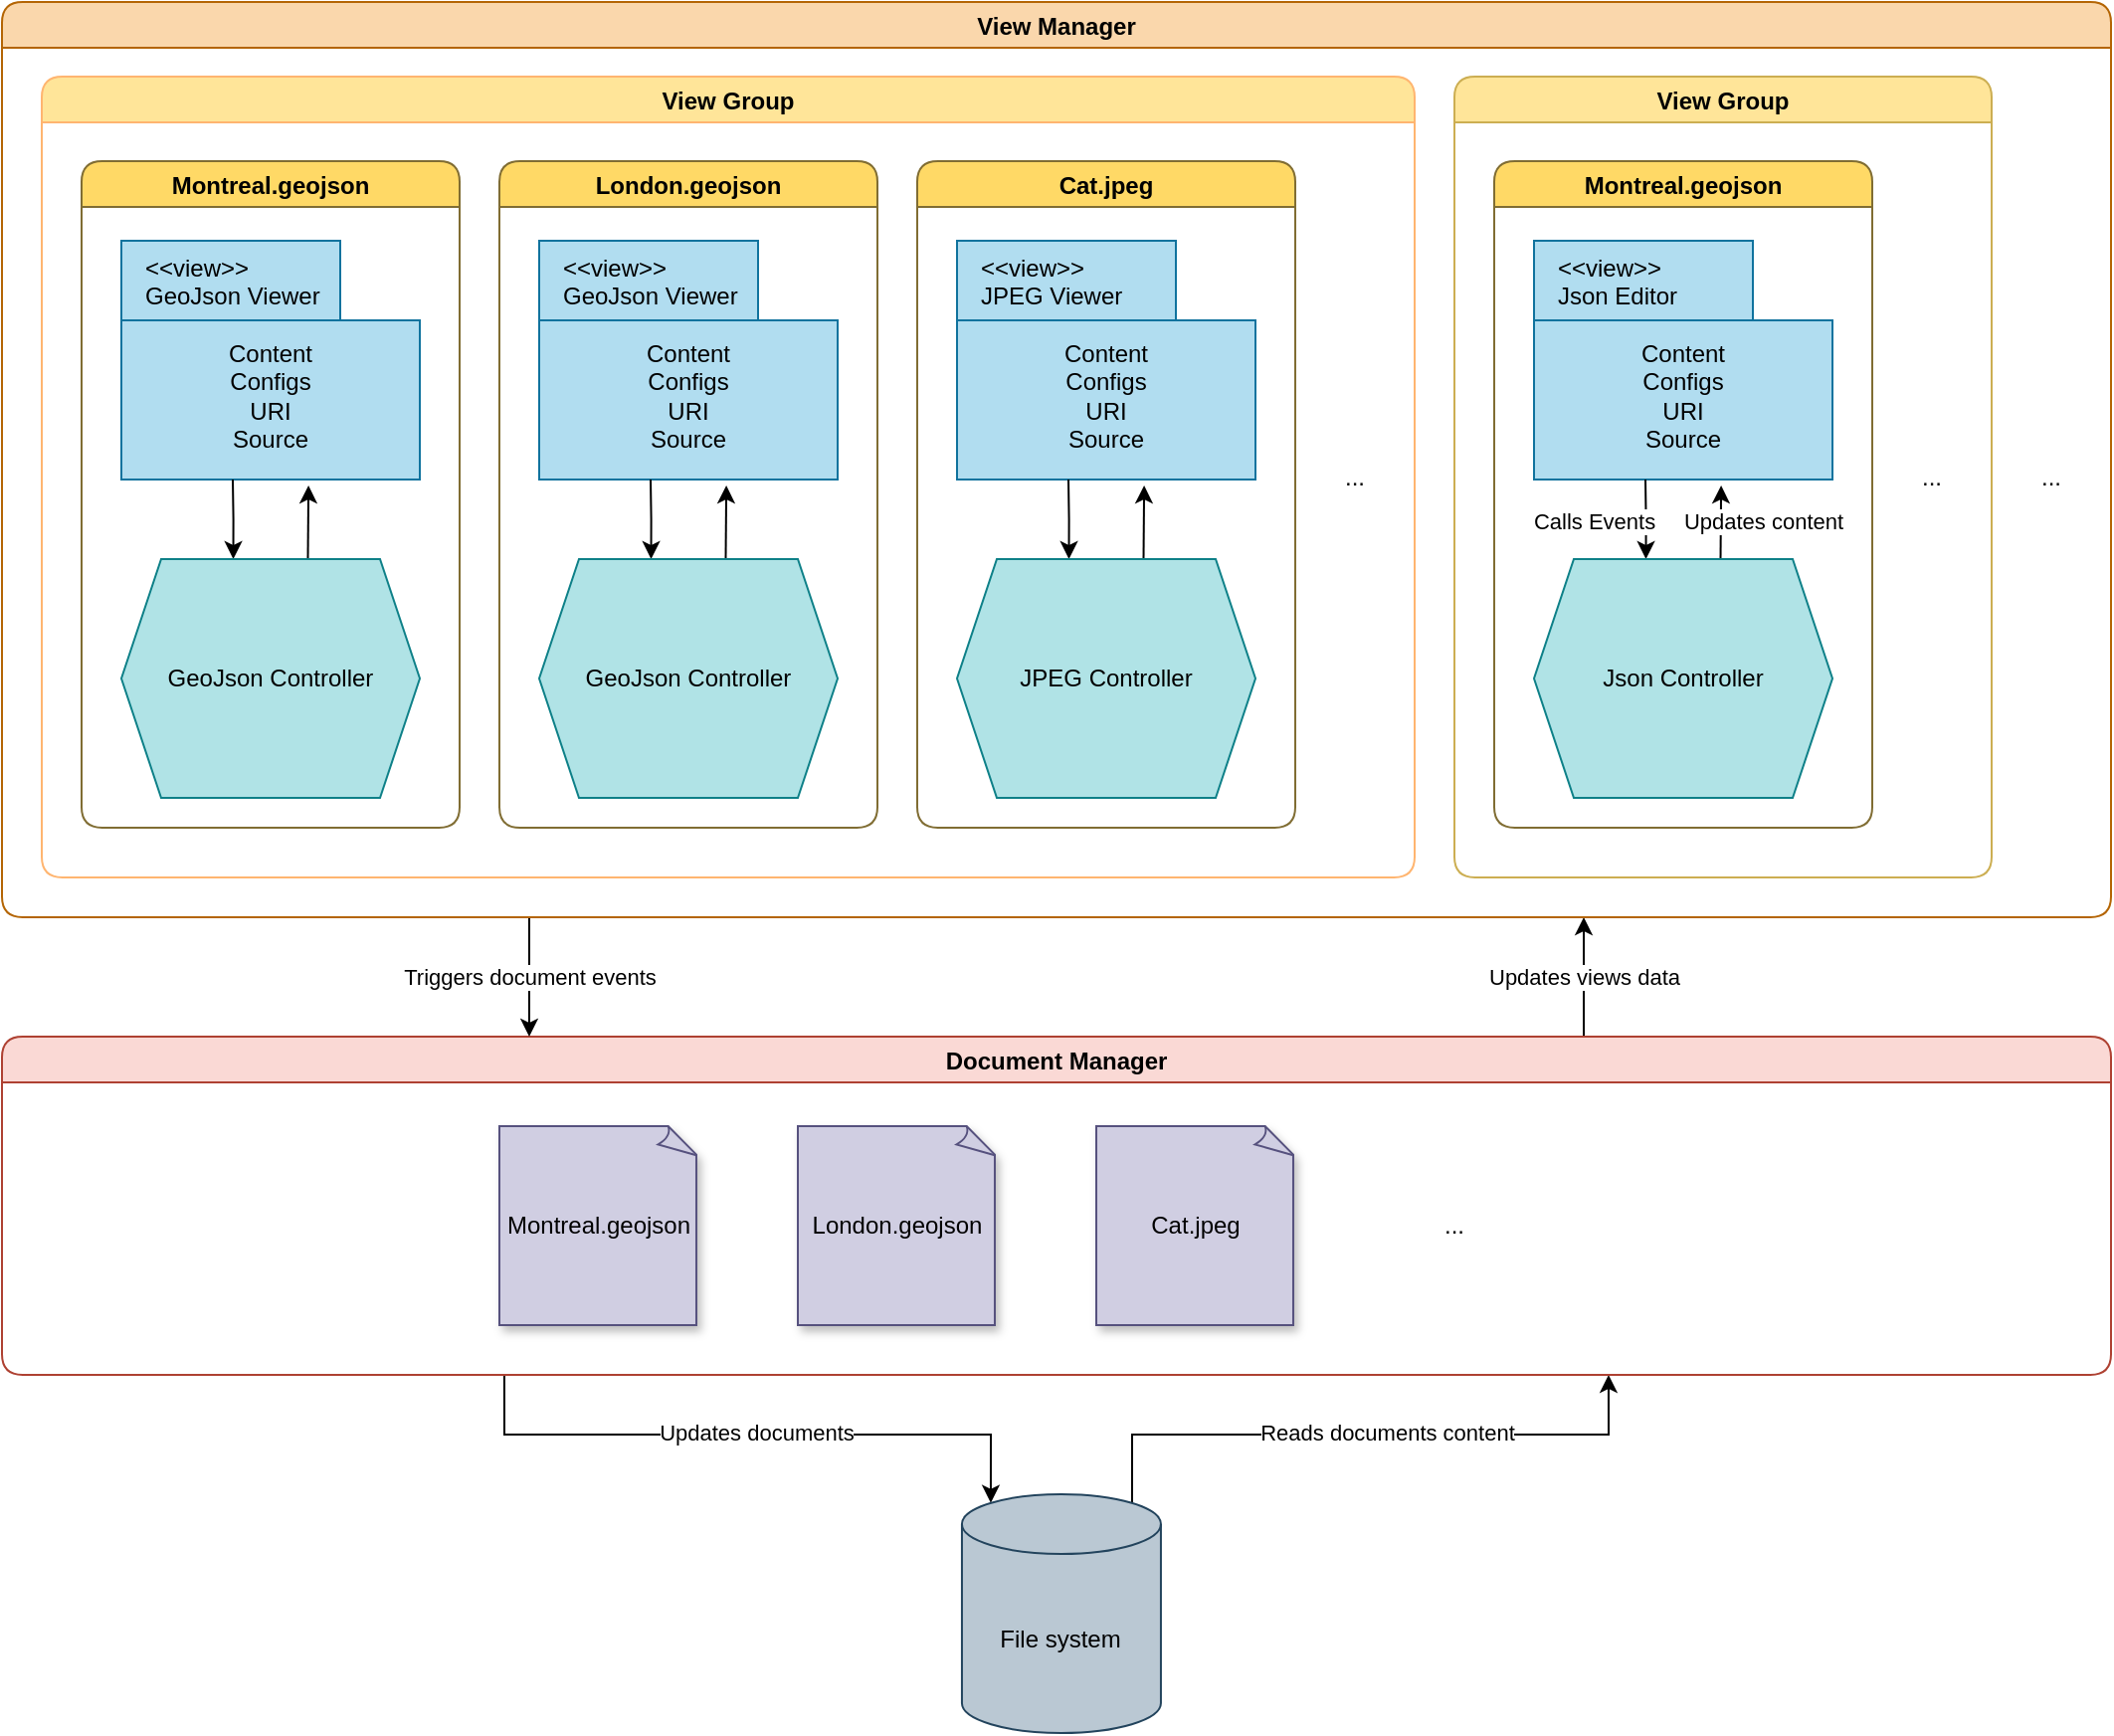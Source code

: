 <mxfile version="20.2.3" type="github">
  <diagram id="-Ug2wohR3drrXLd8aFfp" name="Page-1">
    <mxGraphModel dx="1198" dy="1985" grid="1" gridSize="10" guides="1" tooltips="1" connect="1" arrows="1" fold="1" page="1" pageScale="1" pageWidth="850" pageHeight="1100" math="0" shadow="0">
      <root>
        <mxCell id="0" />
        <mxCell id="1" parent="0" />
        <mxCell id="j7DvqM1_xKKn_GZB0Q8j-68" style="edgeStyle=orthogonalEdgeStyle;rounded=0;orthogonalLoop=1;jettySize=auto;html=1;entryX=0.145;entryY=0;entryDx=0;entryDy=4.35;entryPerimeter=0;startArrow=none;startFill=0;endArrow=classic;endFill=1;" edge="1" parent="1" target="j7DvqM1_xKKn_GZB0Q8j-67">
          <mxGeometry relative="1" as="geometry">
            <mxPoint x="562.47" y="640" as="sourcePoint" />
            <Array as="points">
              <mxPoint x="562.47" y="670" />
              <mxPoint x="807.47" y="670" />
            </Array>
          </mxGeometry>
        </mxCell>
        <mxCell id="j7DvqM1_xKKn_GZB0Q8j-72" value="Updates documents" style="edgeLabel;html=1;align=center;verticalAlign=middle;resizable=0;points=[];" vertex="1" connectable="0" parent="j7DvqM1_xKKn_GZB0Q8j-68">
          <mxGeometry x="0.011" y="1" relative="1" as="geometry">
            <mxPoint as="offset" />
          </mxGeometry>
        </mxCell>
        <mxCell id="j7DvqM1_xKKn_GZB0Q8j-69" style="edgeStyle=orthogonalEdgeStyle;rounded=0;orthogonalLoop=1;jettySize=auto;html=1;exitX=0.855;exitY=0;exitDx=0;exitDy=4.35;exitPerimeter=0;startArrow=none;startFill=0;endArrow=classic;endFill=1;" edge="1" parent="1" source="j7DvqM1_xKKn_GZB0Q8j-67">
          <mxGeometry relative="1" as="geometry">
            <mxPoint x="1117.47" y="640" as="targetPoint" />
            <Array as="points">
              <mxPoint x="878.47" y="670" />
              <mxPoint x="1117.47" y="670" />
            </Array>
          </mxGeometry>
        </mxCell>
        <mxCell id="j7DvqM1_xKKn_GZB0Q8j-73" value="Reads documents content" style="edgeLabel;html=1;align=center;verticalAlign=middle;resizable=0;points=[];" vertex="1" connectable="0" parent="j7DvqM1_xKKn_GZB0Q8j-69">
          <mxGeometry x="0.07" y="1" relative="1" as="geometry">
            <mxPoint as="offset" />
          </mxGeometry>
        </mxCell>
        <mxCell id="j7DvqM1_xKKn_GZB0Q8j-67" value="File system" style="shape=cylinder3;whiteSpace=wrap;html=1;boundedLbl=1;backgroundOutline=1;size=15;fillColor=#bac8d3;strokeColor=#23445d;gradientColor=none;" vertex="1" parent="1">
          <mxGeometry x="792.47" y="700" width="100" height="120" as="geometry" />
        </mxCell>
        <mxCell id="j7DvqM1_xKKn_GZB0Q8j-76" style="edgeStyle=orthogonalEdgeStyle;rounded=0;orthogonalLoop=1;jettySize=auto;html=1;exitX=0.75;exitY=0;exitDx=0;exitDy=0;entryX=0.75;entryY=1;entryDx=0;entryDy=0;startArrow=none;startFill=0;endArrow=classic;endFill=1;" edge="1" source="j7DvqM1_xKKn_GZB0Q8j-78" target="j7DvqM1_xKKn_GZB0Q8j-84" parent="1">
          <mxGeometry relative="1" as="geometry" />
        </mxCell>
        <mxCell id="j7DvqM1_xKKn_GZB0Q8j-77" value="Updates views data" style="edgeLabel;html=1;align=center;verticalAlign=middle;resizable=0;points=[];" vertex="1" connectable="0" parent="j7DvqM1_xKKn_GZB0Q8j-76">
          <mxGeometry x="0.247" relative="1" as="geometry">
            <mxPoint y="7" as="offset" />
          </mxGeometry>
        </mxCell>
        <mxCell id="j7DvqM1_xKKn_GZB0Q8j-78" value="Document Manager" style="swimlane;fillColor=#fad9d5;strokeColor=#ae4132;rounded=1;" vertex="1" parent="1">
          <mxGeometry x="310" y="470" width="1060" height="170" as="geometry" />
        </mxCell>
        <mxCell id="j7DvqM1_xKKn_GZB0Q8j-79" value="Montreal.geojson" style="whiteSpace=wrap;html=1;shape=mxgraph.basic.document;fillColor=#d0cee2;strokeColor=#56517e;shadow=1;" vertex="1" parent="j7DvqM1_xKKn_GZB0Q8j-78">
          <mxGeometry x="250" y="45" width="100" height="100" as="geometry" />
        </mxCell>
        <mxCell id="j7DvqM1_xKKn_GZB0Q8j-80" value="London.geojson" style="whiteSpace=wrap;html=1;shape=mxgraph.basic.document;fillColor=#d0cee2;strokeColor=#56517e;shadow=1;" vertex="1" parent="j7DvqM1_xKKn_GZB0Q8j-78">
          <mxGeometry x="400" y="45" width="100" height="100" as="geometry" />
        </mxCell>
        <mxCell id="j7DvqM1_xKKn_GZB0Q8j-81" value="Cat.jpeg" style="whiteSpace=wrap;html=1;shape=mxgraph.basic.document;fillColor=#d0cee2;strokeColor=#56517e;shadow=1;" vertex="1" parent="j7DvqM1_xKKn_GZB0Q8j-78">
          <mxGeometry x="550" y="45" width="100" height="100" as="geometry" />
        </mxCell>
        <mxCell id="j7DvqM1_xKKn_GZB0Q8j-82" value="..." style="text;html=1;strokeColor=none;fillColor=none;align=center;verticalAlign=middle;whiteSpace=wrap;rounded=0;" vertex="1" parent="j7DvqM1_xKKn_GZB0Q8j-78">
          <mxGeometry x="700" y="80" width="60" height="30" as="geometry" />
        </mxCell>
        <mxCell id="j7DvqM1_xKKn_GZB0Q8j-83" value="Triggers document events" style="edgeStyle=orthogonalEdgeStyle;rounded=0;orthogonalLoop=1;jettySize=auto;html=1;exitX=0.25;exitY=1;exitDx=0;exitDy=0;entryX=0.25;entryY=0;entryDx=0;entryDy=0;startArrow=none;startFill=0;endArrow=classic;endFill=1;" edge="1" source="j7DvqM1_xKKn_GZB0Q8j-84" target="j7DvqM1_xKKn_GZB0Q8j-78" parent="1">
          <mxGeometry relative="1" as="geometry" />
        </mxCell>
        <mxCell id="j7DvqM1_xKKn_GZB0Q8j-84" value="View Manager" style="swimlane;fillColor=#fad7ac;strokeColor=#b46504;rounded=1;" vertex="1" parent="1">
          <mxGeometry x="310" y="-50" width="1060" height="460" as="geometry" />
        </mxCell>
        <mxCell id="j7DvqM1_xKKn_GZB0Q8j-85" value="View Group" style="swimlane;fillColor=#FFE599;strokeColor=#FFB570;rounded=1;shadow=0;glass=0;" vertex="1" parent="j7DvqM1_xKKn_GZB0Q8j-84">
          <mxGeometry x="20" y="37.5" width="690" height="402.5" as="geometry" />
        </mxCell>
        <mxCell id="j7DvqM1_xKKn_GZB0Q8j-86" value="Montreal.geojson" style="swimlane;fillColor=#FFD966;strokeColor=#806d33;rounded=1;" vertex="1" parent="j7DvqM1_xKKn_GZB0Q8j-85">
          <mxGeometry x="20" y="42.5" width="190" height="335" as="geometry" />
        </mxCell>
        <mxCell id="j7DvqM1_xKKn_GZB0Q8j-87" value="&amp;lt;&amp;lt;view&amp;gt;&amp;gt;&lt;br&gt;GeoJson Viewer" style="shape=folder;html=1;tabWidth=110;tabHeight=40;tabPosition=left;align=left;verticalAlign=top;spacingLeft=10;whiteSpace=wrap;fillColor=#b1ddf0;strokeColor=#10739e;" vertex="1" parent="j7DvqM1_xKKn_GZB0Q8j-86">
          <mxGeometry x="20" y="40" width="150" height="120" as="geometry" />
        </mxCell>
        <mxCell id="j7DvqM1_xKKn_GZB0Q8j-88" style="edgeStyle=orthogonalEdgeStyle;rounded=0;orthogonalLoop=1;jettySize=auto;html=1;exitX=0.625;exitY=0;exitDx=0;exitDy=0;entryX=0.627;entryY=1.025;entryDx=0;entryDy=0;entryPerimeter=0;" edge="1" parent="j7DvqM1_xKKn_GZB0Q8j-86" source="j7DvqM1_xKKn_GZB0Q8j-90" target="j7DvqM1_xKKn_GZB0Q8j-87">
          <mxGeometry relative="1" as="geometry" />
        </mxCell>
        <mxCell id="j7DvqM1_xKKn_GZB0Q8j-89" style="edgeStyle=orthogonalEdgeStyle;rounded=0;orthogonalLoop=1;jettySize=auto;html=1;exitX=0.375;exitY=0;exitDx=0;exitDy=0;endArrow=none;endFill=0;startArrow=classic;startFill=1;" edge="1" parent="j7DvqM1_xKKn_GZB0Q8j-86" source="j7DvqM1_xKKn_GZB0Q8j-90">
          <mxGeometry relative="1" as="geometry">
            <mxPoint x="76" y="160" as="targetPoint" />
          </mxGeometry>
        </mxCell>
        <mxCell id="j7DvqM1_xKKn_GZB0Q8j-90" value="GeoJson Controller" style="shape=hexagon;perimeter=hexagonPerimeter2;whiteSpace=wrap;html=1;fixedSize=1;fillColor=#b0e3e6;strokeColor=#0e8088;" vertex="1" parent="j7DvqM1_xKKn_GZB0Q8j-86">
          <mxGeometry x="20" y="200" width="150" height="120" as="geometry" />
        </mxCell>
        <mxCell id="j7DvqM1_xKKn_GZB0Q8j-91" value="Content&lt;br&gt;Configs&lt;br&gt;URI&lt;br&gt;Source" style="text;html=1;strokeColor=none;fillColor=none;align=center;verticalAlign=middle;whiteSpace=wrap;rounded=0;" vertex="1" parent="j7DvqM1_xKKn_GZB0Q8j-86">
          <mxGeometry x="30" y="85" width="130" height="65" as="geometry" />
        </mxCell>
        <mxCell id="j7DvqM1_xKKn_GZB0Q8j-92" value="London.geojson" style="swimlane;fillColor=#FFD966;strokeColor=#806d33;rounded=1;" vertex="1" parent="j7DvqM1_xKKn_GZB0Q8j-85">
          <mxGeometry x="230" y="42.5" width="190" height="335" as="geometry" />
        </mxCell>
        <mxCell id="j7DvqM1_xKKn_GZB0Q8j-93" value="&amp;lt;&amp;lt;view&amp;gt;&amp;gt;&lt;br&gt;GeoJson Viewer" style="shape=folder;html=1;tabWidth=110;tabHeight=40;tabPosition=left;align=left;verticalAlign=top;spacingLeft=10;whiteSpace=wrap;fillColor=#b1ddf0;strokeColor=#10739e;" vertex="1" parent="j7DvqM1_xKKn_GZB0Q8j-92">
          <mxGeometry x="20" y="40" width="150" height="120" as="geometry" />
        </mxCell>
        <mxCell id="j7DvqM1_xKKn_GZB0Q8j-94" style="edgeStyle=orthogonalEdgeStyle;rounded=0;orthogonalLoop=1;jettySize=auto;html=1;exitX=0.625;exitY=0;exitDx=0;exitDy=0;entryX=0.627;entryY=1.025;entryDx=0;entryDy=0;entryPerimeter=0;" edge="1" parent="j7DvqM1_xKKn_GZB0Q8j-92" source="j7DvqM1_xKKn_GZB0Q8j-96" target="j7DvqM1_xKKn_GZB0Q8j-93">
          <mxGeometry relative="1" as="geometry" />
        </mxCell>
        <mxCell id="j7DvqM1_xKKn_GZB0Q8j-95" style="edgeStyle=orthogonalEdgeStyle;rounded=0;orthogonalLoop=1;jettySize=auto;html=1;exitX=0.375;exitY=0;exitDx=0;exitDy=0;endArrow=none;endFill=0;startArrow=classic;startFill=1;" edge="1" parent="j7DvqM1_xKKn_GZB0Q8j-92" source="j7DvqM1_xKKn_GZB0Q8j-96">
          <mxGeometry relative="1" as="geometry">
            <mxPoint x="76" y="160" as="targetPoint" />
          </mxGeometry>
        </mxCell>
        <mxCell id="j7DvqM1_xKKn_GZB0Q8j-96" value="GeoJson Controller" style="shape=hexagon;perimeter=hexagonPerimeter2;whiteSpace=wrap;html=1;fixedSize=1;fillColor=#b0e3e6;strokeColor=#0e8088;" vertex="1" parent="j7DvqM1_xKKn_GZB0Q8j-92">
          <mxGeometry x="20" y="200" width="150" height="120" as="geometry" />
        </mxCell>
        <mxCell id="j7DvqM1_xKKn_GZB0Q8j-97" value="Content&lt;br&gt;Configs&lt;br&gt;URI&lt;br&gt;Source" style="text;html=1;strokeColor=none;fillColor=none;align=center;verticalAlign=middle;whiteSpace=wrap;rounded=0;" vertex="1" parent="j7DvqM1_xKKn_GZB0Q8j-92">
          <mxGeometry x="30" y="85" width="130" height="65" as="geometry" />
        </mxCell>
        <mxCell id="j7DvqM1_xKKn_GZB0Q8j-98" value="Cat.jpeg" style="swimlane;fillColor=#FFD966;strokeColor=#806d33;rounded=1;" vertex="1" parent="j7DvqM1_xKKn_GZB0Q8j-85">
          <mxGeometry x="440" y="42.5" width="190" height="335" as="geometry" />
        </mxCell>
        <mxCell id="j7DvqM1_xKKn_GZB0Q8j-99" value="&amp;lt;&amp;lt;view&amp;gt;&amp;gt;&lt;br&gt;JPEG Viewer" style="shape=folder;html=1;tabWidth=110;tabHeight=40;tabPosition=left;align=left;verticalAlign=top;spacingLeft=10;whiteSpace=wrap;fillColor=#b1ddf0;strokeColor=#10739e;" vertex="1" parent="j7DvqM1_xKKn_GZB0Q8j-98">
          <mxGeometry x="20" y="40" width="150" height="120" as="geometry" />
        </mxCell>
        <mxCell id="j7DvqM1_xKKn_GZB0Q8j-100" style="edgeStyle=orthogonalEdgeStyle;rounded=0;orthogonalLoop=1;jettySize=auto;html=1;exitX=0.625;exitY=0;exitDx=0;exitDy=0;entryX=0.627;entryY=1.025;entryDx=0;entryDy=0;entryPerimeter=0;" edge="1" parent="j7DvqM1_xKKn_GZB0Q8j-98" source="j7DvqM1_xKKn_GZB0Q8j-102" target="j7DvqM1_xKKn_GZB0Q8j-99">
          <mxGeometry relative="1" as="geometry" />
        </mxCell>
        <mxCell id="j7DvqM1_xKKn_GZB0Q8j-101" style="edgeStyle=orthogonalEdgeStyle;rounded=0;orthogonalLoop=1;jettySize=auto;html=1;exitX=0.375;exitY=0;exitDx=0;exitDy=0;endArrow=none;endFill=0;startArrow=classic;startFill=1;" edge="1" parent="j7DvqM1_xKKn_GZB0Q8j-98" source="j7DvqM1_xKKn_GZB0Q8j-102">
          <mxGeometry relative="1" as="geometry">
            <mxPoint x="76" y="160" as="targetPoint" />
          </mxGeometry>
        </mxCell>
        <mxCell id="j7DvqM1_xKKn_GZB0Q8j-102" value="JPEG Controller" style="shape=hexagon;perimeter=hexagonPerimeter2;whiteSpace=wrap;html=1;fixedSize=1;fillColor=#b0e3e6;strokeColor=#0e8088;" vertex="1" parent="j7DvqM1_xKKn_GZB0Q8j-98">
          <mxGeometry x="20" y="200" width="150" height="120" as="geometry" />
        </mxCell>
        <mxCell id="j7DvqM1_xKKn_GZB0Q8j-103" value="Content&lt;br&gt;Configs&lt;br&gt;URI&lt;br&gt;Source" style="text;html=1;strokeColor=none;fillColor=none;align=center;verticalAlign=middle;whiteSpace=wrap;rounded=0;" vertex="1" parent="j7DvqM1_xKKn_GZB0Q8j-98">
          <mxGeometry x="30" y="85" width="130" height="65" as="geometry" />
        </mxCell>
        <mxCell id="j7DvqM1_xKKn_GZB0Q8j-104" value="..." style="text;html=1;strokeColor=none;fillColor=none;align=center;verticalAlign=middle;whiteSpace=wrap;rounded=0;" vertex="1" parent="j7DvqM1_xKKn_GZB0Q8j-85">
          <mxGeometry x="630" y="186.25" width="60" height="30" as="geometry" />
        </mxCell>
        <mxCell id="j7DvqM1_xKKn_GZB0Q8j-105" value="View Group" style="swimlane;fillColor=#FFE599;strokeColor=#ccae52;rounded=1;shadow=0;glass=0;" vertex="1" parent="j7DvqM1_xKKn_GZB0Q8j-84">
          <mxGeometry x="730" y="37.5" width="270" height="402.5" as="geometry" />
        </mxCell>
        <mxCell id="j7DvqM1_xKKn_GZB0Q8j-106" value="Montreal.geojson" style="swimlane;fillColor=#FFD966;strokeColor=#806d33;rounded=1;" vertex="1" parent="j7DvqM1_xKKn_GZB0Q8j-105">
          <mxGeometry x="20" y="42.5" width="190" height="335" as="geometry" />
        </mxCell>
        <mxCell id="j7DvqM1_xKKn_GZB0Q8j-107" value="&amp;lt;&amp;lt;view&amp;gt;&amp;gt;&lt;br&gt;Json Editor" style="shape=folder;html=1;tabWidth=110;tabHeight=40;tabPosition=left;align=left;verticalAlign=top;spacingLeft=10;whiteSpace=wrap;fillColor=#b1ddf0;strokeColor=#10739e;" vertex="1" parent="j7DvqM1_xKKn_GZB0Q8j-106">
          <mxGeometry x="20" y="40" width="150" height="120" as="geometry" />
        </mxCell>
        <mxCell id="j7DvqM1_xKKn_GZB0Q8j-108" style="edgeStyle=orthogonalEdgeStyle;rounded=0;orthogonalLoop=1;jettySize=auto;html=1;exitX=0.625;exitY=0;exitDx=0;exitDy=0;entryX=0.627;entryY=1.025;entryDx=0;entryDy=0;entryPerimeter=0;" edge="1" parent="j7DvqM1_xKKn_GZB0Q8j-106" source="j7DvqM1_xKKn_GZB0Q8j-112" target="j7DvqM1_xKKn_GZB0Q8j-107">
          <mxGeometry relative="1" as="geometry" />
        </mxCell>
        <mxCell id="j7DvqM1_xKKn_GZB0Q8j-109" value="Updates content" style="edgeLabel;html=1;align=center;verticalAlign=middle;resizable=0;points=[];" vertex="1" connectable="0" parent="j7DvqM1_xKKn_GZB0Q8j-108">
          <mxGeometry x="-0.215" y="-1" relative="1" as="geometry">
            <mxPoint x="20" y="-5" as="offset" />
          </mxGeometry>
        </mxCell>
        <mxCell id="j7DvqM1_xKKn_GZB0Q8j-110" style="edgeStyle=orthogonalEdgeStyle;rounded=0;orthogonalLoop=1;jettySize=auto;html=1;exitX=0.375;exitY=0;exitDx=0;exitDy=0;endArrow=none;endFill=0;startArrow=classic;startFill=1;" edge="1" parent="j7DvqM1_xKKn_GZB0Q8j-106" source="j7DvqM1_xKKn_GZB0Q8j-112">
          <mxGeometry relative="1" as="geometry">
            <mxPoint x="76" y="160" as="targetPoint" />
          </mxGeometry>
        </mxCell>
        <mxCell id="j7DvqM1_xKKn_GZB0Q8j-111" value="Calls Events" style="edgeLabel;html=1;align=center;verticalAlign=middle;resizable=0;points=[];" vertex="1" connectable="0" parent="j7DvqM1_xKKn_GZB0Q8j-110">
          <mxGeometry x="0.075" relative="1" as="geometry">
            <mxPoint x="-27" y="2" as="offset" />
          </mxGeometry>
        </mxCell>
        <mxCell id="j7DvqM1_xKKn_GZB0Q8j-112" value="Json Controller" style="shape=hexagon;perimeter=hexagonPerimeter2;whiteSpace=wrap;html=1;fixedSize=1;fillColor=#b0e3e6;strokeColor=#0e8088;" vertex="1" parent="j7DvqM1_xKKn_GZB0Q8j-106">
          <mxGeometry x="20" y="200" width="150" height="120" as="geometry" />
        </mxCell>
        <mxCell id="j7DvqM1_xKKn_GZB0Q8j-113" value="Content&lt;br&gt;Configs&lt;br&gt;URI&lt;br&gt;Source" style="text;html=1;strokeColor=none;fillColor=none;align=center;verticalAlign=middle;whiteSpace=wrap;rounded=0;" vertex="1" parent="j7DvqM1_xKKn_GZB0Q8j-106">
          <mxGeometry x="30" y="85" width="130" height="65" as="geometry" />
        </mxCell>
        <mxCell id="j7DvqM1_xKKn_GZB0Q8j-114" value="..." style="text;html=1;strokeColor=none;fillColor=none;align=center;verticalAlign=middle;whiteSpace=wrap;rounded=0;" vertex="1" parent="j7DvqM1_xKKn_GZB0Q8j-105">
          <mxGeometry x="210" y="186.25" width="60" height="30" as="geometry" />
        </mxCell>
        <mxCell id="j7DvqM1_xKKn_GZB0Q8j-115" value="..." style="text;html=1;strokeColor=none;fillColor=none;align=center;verticalAlign=middle;whiteSpace=wrap;rounded=0;" vertex="1" parent="j7DvqM1_xKKn_GZB0Q8j-84">
          <mxGeometry x="1000" y="223.75" width="60" height="30" as="geometry" />
        </mxCell>
      </root>
    </mxGraphModel>
  </diagram>
</mxfile>
